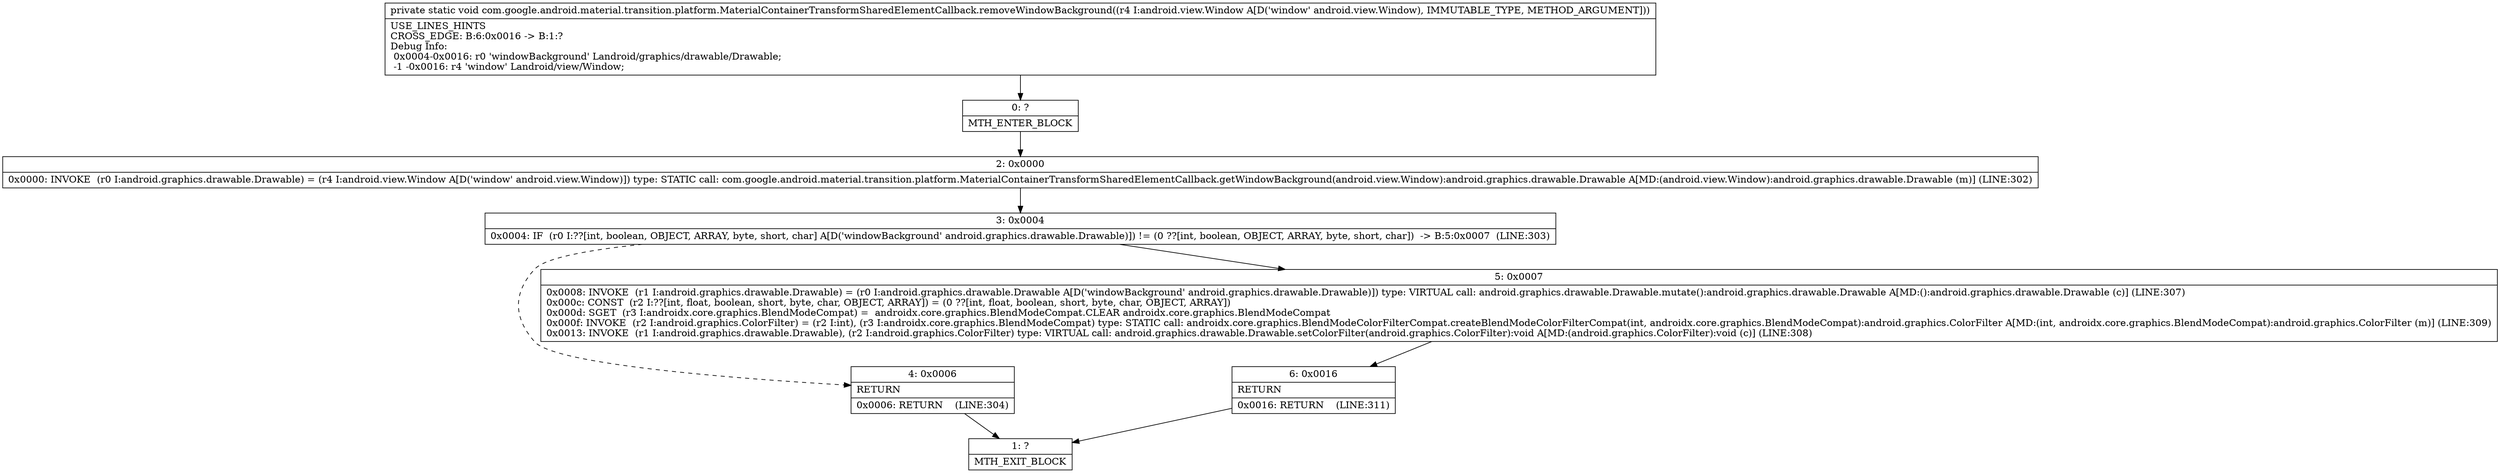 digraph "CFG forcom.google.android.material.transition.platform.MaterialContainerTransformSharedElementCallback.removeWindowBackground(Landroid\/view\/Window;)V" {
Node_0 [shape=record,label="{0\:\ ?|MTH_ENTER_BLOCK\l}"];
Node_2 [shape=record,label="{2\:\ 0x0000|0x0000: INVOKE  (r0 I:android.graphics.drawable.Drawable) = (r4 I:android.view.Window A[D('window' android.view.Window)]) type: STATIC call: com.google.android.material.transition.platform.MaterialContainerTransformSharedElementCallback.getWindowBackground(android.view.Window):android.graphics.drawable.Drawable A[MD:(android.view.Window):android.graphics.drawable.Drawable (m)] (LINE:302)\l}"];
Node_3 [shape=record,label="{3\:\ 0x0004|0x0004: IF  (r0 I:??[int, boolean, OBJECT, ARRAY, byte, short, char] A[D('windowBackground' android.graphics.drawable.Drawable)]) != (0 ??[int, boolean, OBJECT, ARRAY, byte, short, char])  \-\> B:5:0x0007  (LINE:303)\l}"];
Node_4 [shape=record,label="{4\:\ 0x0006|RETURN\l|0x0006: RETURN    (LINE:304)\l}"];
Node_1 [shape=record,label="{1\:\ ?|MTH_EXIT_BLOCK\l}"];
Node_5 [shape=record,label="{5\:\ 0x0007|0x0008: INVOKE  (r1 I:android.graphics.drawable.Drawable) = (r0 I:android.graphics.drawable.Drawable A[D('windowBackground' android.graphics.drawable.Drawable)]) type: VIRTUAL call: android.graphics.drawable.Drawable.mutate():android.graphics.drawable.Drawable A[MD:():android.graphics.drawable.Drawable (c)] (LINE:307)\l0x000c: CONST  (r2 I:??[int, float, boolean, short, byte, char, OBJECT, ARRAY]) = (0 ??[int, float, boolean, short, byte, char, OBJECT, ARRAY]) \l0x000d: SGET  (r3 I:androidx.core.graphics.BlendModeCompat) =  androidx.core.graphics.BlendModeCompat.CLEAR androidx.core.graphics.BlendModeCompat \l0x000f: INVOKE  (r2 I:android.graphics.ColorFilter) = (r2 I:int), (r3 I:androidx.core.graphics.BlendModeCompat) type: STATIC call: androidx.core.graphics.BlendModeColorFilterCompat.createBlendModeColorFilterCompat(int, androidx.core.graphics.BlendModeCompat):android.graphics.ColorFilter A[MD:(int, androidx.core.graphics.BlendModeCompat):android.graphics.ColorFilter (m)] (LINE:309)\l0x0013: INVOKE  (r1 I:android.graphics.drawable.Drawable), (r2 I:android.graphics.ColorFilter) type: VIRTUAL call: android.graphics.drawable.Drawable.setColorFilter(android.graphics.ColorFilter):void A[MD:(android.graphics.ColorFilter):void (c)] (LINE:308)\l}"];
Node_6 [shape=record,label="{6\:\ 0x0016|RETURN\l|0x0016: RETURN    (LINE:311)\l}"];
MethodNode[shape=record,label="{private static void com.google.android.material.transition.platform.MaterialContainerTransformSharedElementCallback.removeWindowBackground((r4 I:android.view.Window A[D('window' android.view.Window), IMMUTABLE_TYPE, METHOD_ARGUMENT]))  | USE_LINES_HINTS\lCROSS_EDGE: B:6:0x0016 \-\> B:1:?\lDebug Info:\l  0x0004\-0x0016: r0 'windowBackground' Landroid\/graphics\/drawable\/Drawable;\l  \-1 \-0x0016: r4 'window' Landroid\/view\/Window;\l}"];
MethodNode -> Node_0;Node_0 -> Node_2;
Node_2 -> Node_3;
Node_3 -> Node_4[style=dashed];
Node_3 -> Node_5;
Node_4 -> Node_1;
Node_5 -> Node_6;
Node_6 -> Node_1;
}

